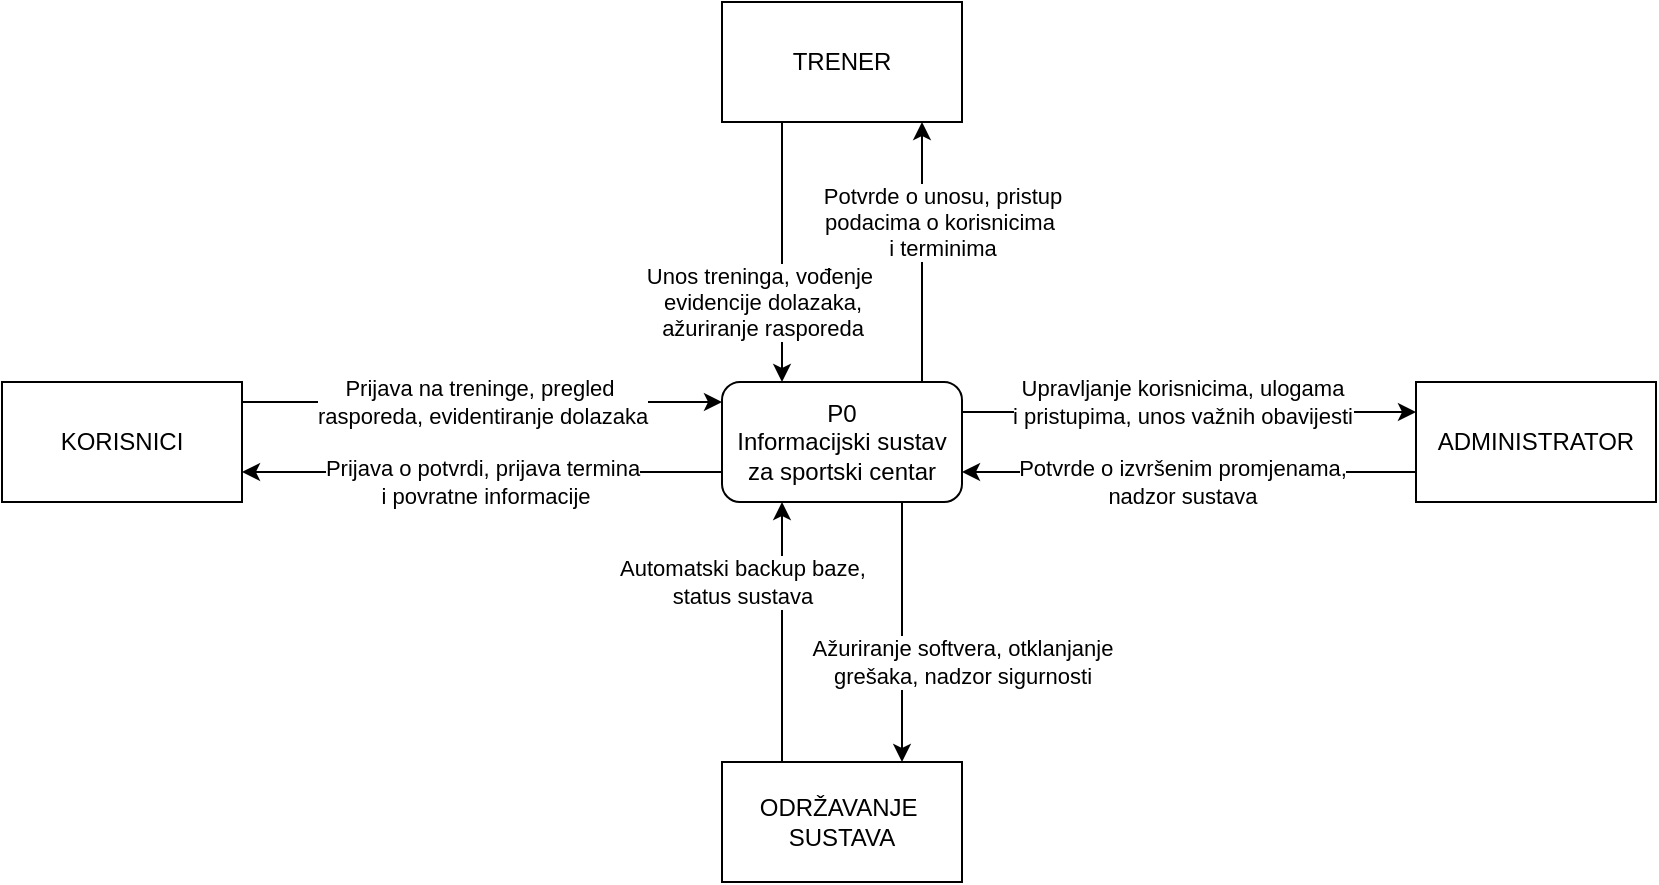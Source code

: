<mxfile version="27.1.3">
  <diagram name="Page-1" id="5aT7Tv9073EU9DidSebH">
    <mxGraphModel dx="580" dy="496" grid="1" gridSize="10" guides="1" tooltips="1" connect="1" arrows="1" fold="1" page="1" pageScale="1" pageWidth="827" pageHeight="1169" math="0" shadow="0">
      <root>
        <mxCell id="0" />
        <mxCell id="1" parent="0" />
        <mxCell id="01byhL8YH0Oe3F9d8_ii-6" value="Potvrde o unosu, pristup&lt;div&gt;podacima o korisnicima&amp;nbsp;&lt;/div&gt;&lt;div&gt;i terminima&lt;/div&gt;" style="edgeStyle=orthogonalEdgeStyle;rounded=0;orthogonalLoop=1;jettySize=auto;html=1;" edge="1" parent="1" source="01byhL8YH0Oe3F9d8_ii-1" target="01byhL8YH0Oe3F9d8_ii-3">
          <mxGeometry x="0.231" y="-10" relative="1" as="geometry">
            <Array as="points">
              <mxPoint x="460" y="190" />
              <mxPoint x="460" y="190" />
            </Array>
            <mxPoint as="offset" />
          </mxGeometry>
        </mxCell>
        <mxCell id="01byhL8YH0Oe3F9d8_ii-1" value="P0&lt;div&gt;Informacijski sustav za sportski centar&lt;/div&gt;" style="rounded=1;whiteSpace=wrap;html=1;" vertex="1" parent="1">
          <mxGeometry x="360" y="240" width="120" height="60" as="geometry" />
        </mxCell>
        <mxCell id="01byhL8YH0Oe3F9d8_ii-2" value="ODRŽAVANJE&amp;nbsp;&lt;div&gt;SUSTAVA&lt;/div&gt;" style="rounded=0;whiteSpace=wrap;html=1;" vertex="1" parent="1">
          <mxGeometry x="360" y="430" width="120" height="60" as="geometry" />
        </mxCell>
        <mxCell id="01byhL8YH0Oe3F9d8_ii-7" value="Unos treninga,&amp;nbsp;&lt;span style=&quot;background-color: light-dark(#ffffff, var(--ge-dark-color, #121212)); color: light-dark(rgb(0, 0, 0), rgb(255, 255, 255));&quot;&gt;vođenje&amp;nbsp;&lt;/span&gt;&lt;div&gt;&lt;span style=&quot;background-color: light-dark(#ffffff, var(--ge-dark-color, #121212)); color: light-dark(rgb(0, 0, 0), rgb(255, 255, 255));&quot;&gt;evidencije dolazaka,&lt;/span&gt;&lt;div&gt;ažuriranje rasporeda&lt;/div&gt;&lt;/div&gt;" style="edgeStyle=orthogonalEdgeStyle;rounded=0;orthogonalLoop=1;jettySize=auto;html=1;" edge="1" parent="1" source="01byhL8YH0Oe3F9d8_ii-3" target="01byhL8YH0Oe3F9d8_ii-1">
          <mxGeometry x="0.385" y="-10" relative="1" as="geometry">
            <Array as="points">
              <mxPoint x="390" y="190" />
              <mxPoint x="390" y="190" />
            </Array>
            <mxPoint as="offset" />
          </mxGeometry>
        </mxCell>
        <mxCell id="01byhL8YH0Oe3F9d8_ii-3" value="TRENER" style="rounded=0;whiteSpace=wrap;html=1;" vertex="1" parent="1">
          <mxGeometry x="360" y="50" width="120" height="60" as="geometry" />
        </mxCell>
        <mxCell id="01byhL8YH0Oe3F9d8_ii-11" value="Prijava na&amp;nbsp;&lt;span style=&quot;background-color: light-dark(#ffffff, var(--ge-dark-color, #121212)); color: light-dark(rgb(0, 0, 0), rgb(255, 255, 255));&quot;&gt;treninge,&amp;nbsp;&lt;/span&gt;&lt;span style=&quot;background-color: light-dark(#ffffff, var(--ge-dark-color, #121212)); color: light-dark(rgb(0, 0, 0), rgb(255, 255, 255));&quot;&gt;pregled&amp;nbsp;&lt;/span&gt;&lt;div&gt;&lt;span style=&quot;background-color: light-dark(#ffffff, var(--ge-dark-color, #121212)); color: light-dark(rgb(0, 0, 0), rgb(255, 255, 255));&quot;&gt;rasporeda, evidentiranje dolazaka&lt;/span&gt;&lt;/div&gt;" style="edgeStyle=orthogonalEdgeStyle;rounded=0;orthogonalLoop=1;jettySize=auto;html=1;" edge="1" parent="1" source="01byhL8YH0Oe3F9d8_ii-4">
          <mxGeometry relative="1" as="geometry">
            <mxPoint x="360" y="250" as="targetPoint" />
            <Array as="points">
              <mxPoint x="360" y="250" />
            </Array>
          </mxGeometry>
        </mxCell>
        <mxCell id="01byhL8YH0Oe3F9d8_ii-4" value="KORISNICI" style="rounded=0;whiteSpace=wrap;html=1;" vertex="1" parent="1">
          <mxGeometry y="240" width="120" height="60" as="geometry" />
        </mxCell>
        <mxCell id="01byhL8YH0Oe3F9d8_ii-5" value="ADMINISTRATOR" style="rounded=0;whiteSpace=wrap;html=1;" vertex="1" parent="1">
          <mxGeometry x="707" y="240" width="120" height="60" as="geometry" />
        </mxCell>
        <mxCell id="01byhL8YH0Oe3F9d8_ii-14" value="Prijava o potvrdi, prijava termina&lt;div&gt;&amp;nbsp;i povratne informacije&lt;/div&gt;" style="endArrow=classic;html=1;rounded=0;entryX=1;entryY=0.75;entryDx=0;entryDy=0;exitX=0;exitY=0.75;exitDx=0;exitDy=0;" edge="1" parent="1" source="01byhL8YH0Oe3F9d8_ii-1" target="01byhL8YH0Oe3F9d8_ii-4">
          <mxGeometry y="5" width="50" height="50" relative="1" as="geometry">
            <mxPoint x="360" y="280" as="sourcePoint" />
            <mxPoint x="410" y="230" as="targetPoint" />
            <mxPoint as="offset" />
          </mxGeometry>
        </mxCell>
        <mxCell id="01byhL8YH0Oe3F9d8_ii-19" value="Upravljanje korisnicima, ulogama&lt;div&gt;i pristupima, unos važnih obavijesti&lt;/div&gt;" style="endArrow=classic;html=1;rounded=0;exitX=1;exitY=0.25;exitDx=0;exitDy=0;entryX=0;entryY=0.25;entryDx=0;entryDy=0;" edge="1" parent="1" source="01byhL8YH0Oe3F9d8_ii-1" target="01byhL8YH0Oe3F9d8_ii-5">
          <mxGeometry x="-0.031" y="5" width="50" height="50" relative="1" as="geometry">
            <mxPoint x="550" y="330" as="sourcePoint" />
            <mxPoint x="600" y="280" as="targetPoint" />
            <mxPoint as="offset" />
          </mxGeometry>
        </mxCell>
        <mxCell id="01byhL8YH0Oe3F9d8_ii-20" value="Potvrde o izvršenim promjenama,&lt;div&gt;nadzor sustava&lt;/div&gt;" style="endArrow=classic;html=1;rounded=0;exitX=0;exitY=0.75;exitDx=0;exitDy=0;entryX=1;entryY=0.75;entryDx=0;entryDy=0;" edge="1" parent="1" source="01byhL8YH0Oe3F9d8_ii-5" target="01byhL8YH0Oe3F9d8_ii-1">
          <mxGeometry x="0.031" y="5" width="50" height="50" relative="1" as="geometry">
            <mxPoint x="550" y="330" as="sourcePoint" />
            <mxPoint x="600" y="280" as="targetPoint" />
            <mxPoint as="offset" />
          </mxGeometry>
        </mxCell>
        <mxCell id="01byhL8YH0Oe3F9d8_ii-23" value="Automatski backup baze,&lt;div&gt;status sustava&lt;/div&gt;" style="endArrow=classic;html=1;rounded=0;exitX=0.25;exitY=0;exitDx=0;exitDy=0;entryX=0.25;entryY=1;entryDx=0;entryDy=0;" edge="1" parent="1" source="01byhL8YH0Oe3F9d8_ii-2" target="01byhL8YH0Oe3F9d8_ii-1">
          <mxGeometry x="0.385" y="20" width="50" height="50" relative="1" as="geometry">
            <mxPoint x="450" y="340" as="sourcePoint" />
            <mxPoint x="500" y="290" as="targetPoint" />
            <mxPoint as="offset" />
          </mxGeometry>
        </mxCell>
        <mxCell id="01byhL8YH0Oe3F9d8_ii-24" value="Ažuriranje softvera, otklanjanje&lt;div&gt;grešaka, nadzor sigurnosti&lt;/div&gt;" style="endArrow=classic;html=1;rounded=0;exitX=0.75;exitY=1;exitDx=0;exitDy=0;entryX=0.75;entryY=0;entryDx=0;entryDy=0;" edge="1" parent="1" source="01byhL8YH0Oe3F9d8_ii-1" target="01byhL8YH0Oe3F9d8_ii-2">
          <mxGeometry x="0.231" y="30" width="50" height="50" relative="1" as="geometry">
            <mxPoint x="450" y="340" as="sourcePoint" />
            <mxPoint x="500" y="290" as="targetPoint" />
            <mxPoint as="offset" />
          </mxGeometry>
        </mxCell>
      </root>
    </mxGraphModel>
  </diagram>
</mxfile>
